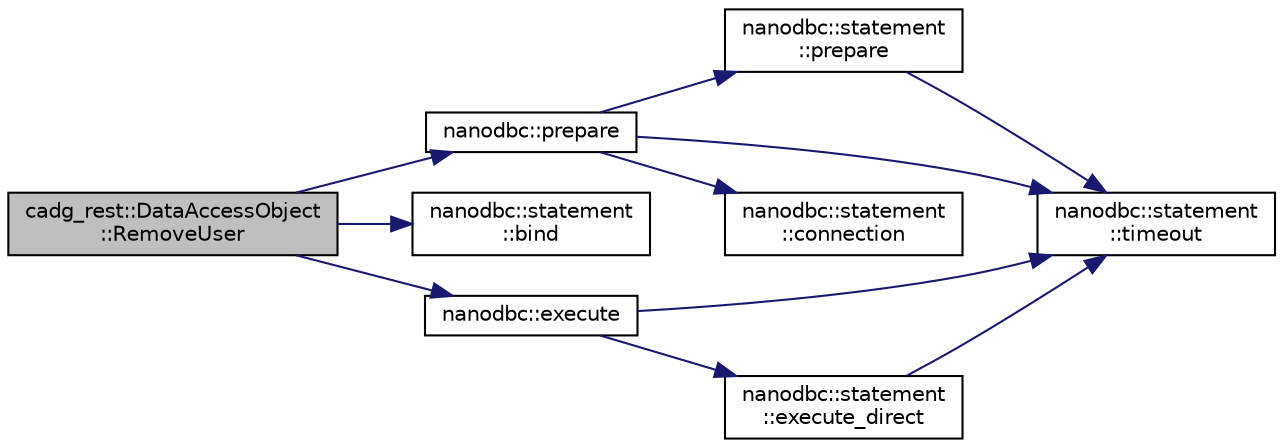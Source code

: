 digraph "cadg_rest::DataAccessObject::RemoveUser"
{
 // LATEX_PDF_SIZE
  edge [fontname="Helvetica",fontsize="10",labelfontname="Helvetica",labelfontsize="10"];
  node [fontname="Helvetica",fontsize="10",shape=record];
  rankdir="LR";
  Node32 [label="cadg_rest::DataAccessObject\l::RemoveUser",height=0.2,width=0.4,color="black", fillcolor="grey75", style="filled", fontcolor="black",tooltip="Removes a user by the provided id."];
  Node32 -> Node33 [color="midnightblue",fontsize="10",style="solid",fontname="Helvetica"];
  Node33 [label="nanodbc::prepare",height=0.2,width=0.4,color="black", fillcolor="white", style="filled",URL="$group__mainf.html#ga961a75629487f22ebc87d114c5699bc2",tooltip="Prepares the given statement to execute on it associated connection."];
  Node33 -> Node34 [color="midnightblue",fontsize="10",style="solid",fontname="Helvetica"];
  Node34 [label="nanodbc::statement\l::prepare",height=0.2,width=0.4,color="black", fillcolor="white", style="filled",URL="$classnanodbc_1_1statement.html#a63b56d30a303014ce8f80df5e5b67dca",tooltip="Opens and prepares the given statement to execute on the given connection."];
  Node34 -> Node35 [color="midnightblue",fontsize="10",style="solid",fontname="Helvetica"];
  Node35 [label="nanodbc::statement\l::timeout",height=0.2,width=0.4,color="black", fillcolor="white", style="filled",URL="$classnanodbc_1_1statement.html#adbd1acbbdcc529dc668bfef341593573",tooltip="Sets the number in seconds before query timeout. Default is 0 indicating no timeout."];
  Node33 -> Node36 [color="midnightblue",fontsize="10",style="solid",fontname="Helvetica"];
  Node36 [label="nanodbc::statement\l::connection",height=0.2,width=0.4,color="black", fillcolor="white", style="filled",URL="$classnanodbc_1_1statement.html#a4eb59e468b303a9d6acbe3ba1c408495",tooltip="Returns the associated connection object if any."];
  Node33 -> Node35 [color="midnightblue",fontsize="10",style="solid",fontname="Helvetica"];
  Node32 -> Node37 [color="midnightblue",fontsize="10",style="solid",fontname="Helvetica"];
  Node37 [label="nanodbc::statement\l::bind",height=0.2,width=0.4,color="black", fillcolor="white", style="filled",URL="$group__binding.html#gabe1b3e2f93e5b854f6f6a3dfa3250f5c",tooltip="Binds given value to given parameter placeholder number in the prepared statement."];
  Node32 -> Node38 [color="midnightblue",fontsize="10",style="solid",fontname="Helvetica"];
  Node38 [label="nanodbc::execute",height=0.2,width=0.4,color="black", fillcolor="white", style="filled",URL="$group__mainf.html#ga5cbac617a3964611bd16a2fc6f991b83",tooltip="Immediately opens, prepares, and executes the given query directly on the given connection."];
  Node38 -> Node39 [color="midnightblue",fontsize="10",style="solid",fontname="Helvetica"];
  Node39 [label="nanodbc::statement\l::execute_direct",height=0.2,width=0.4,color="black", fillcolor="white", style="filled",URL="$classnanodbc_1_1statement.html#af070dc29a840854e261bda5761318cf0",tooltip="Opens, prepares, and executes the given query directly on the given connection."];
  Node39 -> Node35 [color="midnightblue",fontsize="10",style="solid",fontname="Helvetica"];
  Node38 -> Node35 [color="midnightblue",fontsize="10",style="solid",fontname="Helvetica"];
}
